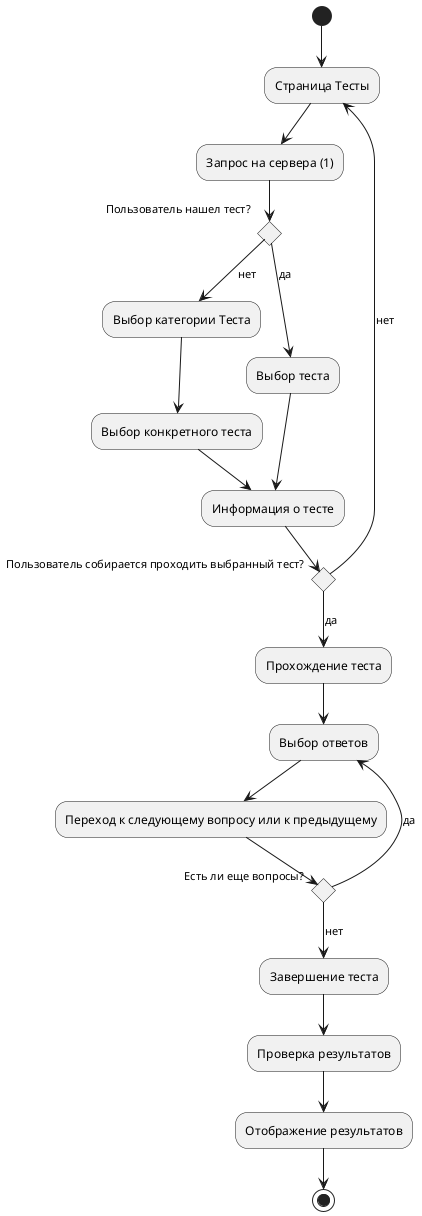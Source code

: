 @startuml
(*)  --> "Страница Тесты"


"Страница Тесты" --> "Запрос на сервера (1)"


if "Пользователь нашел тест?" then
    -->[нет] "Выбор категории Теста"
else
    -->[да] "Выбор теста"
endif

"Выбор категории Теста" --> "Выбор конкретного теста"
"Выбор конкретного теста" --> "Информация о тесте"
"Выбор теста" --> "Информация о тесте"

if "Пользователь собирается проходить выбранный тест?" then
    -->[нет] "Страница Тесты"
else
    -->[да] "Прохождение теста"
endif

"Прохождение теста" --> "Выбор ответов"
"Выбор ответов" --> "Переход к следующему вопросу или к предыдущему"

if "Есть ли еще вопросы?" then
    --> [нет] "Завершение теста"
else
    --> [да] "Выбор ответов"
endif

"Завершение теста" --> "Проверка результатов"
"Проверка результатов" --> "Отображение результатов"

"Отображение результатов" --> (*)

@enduml
